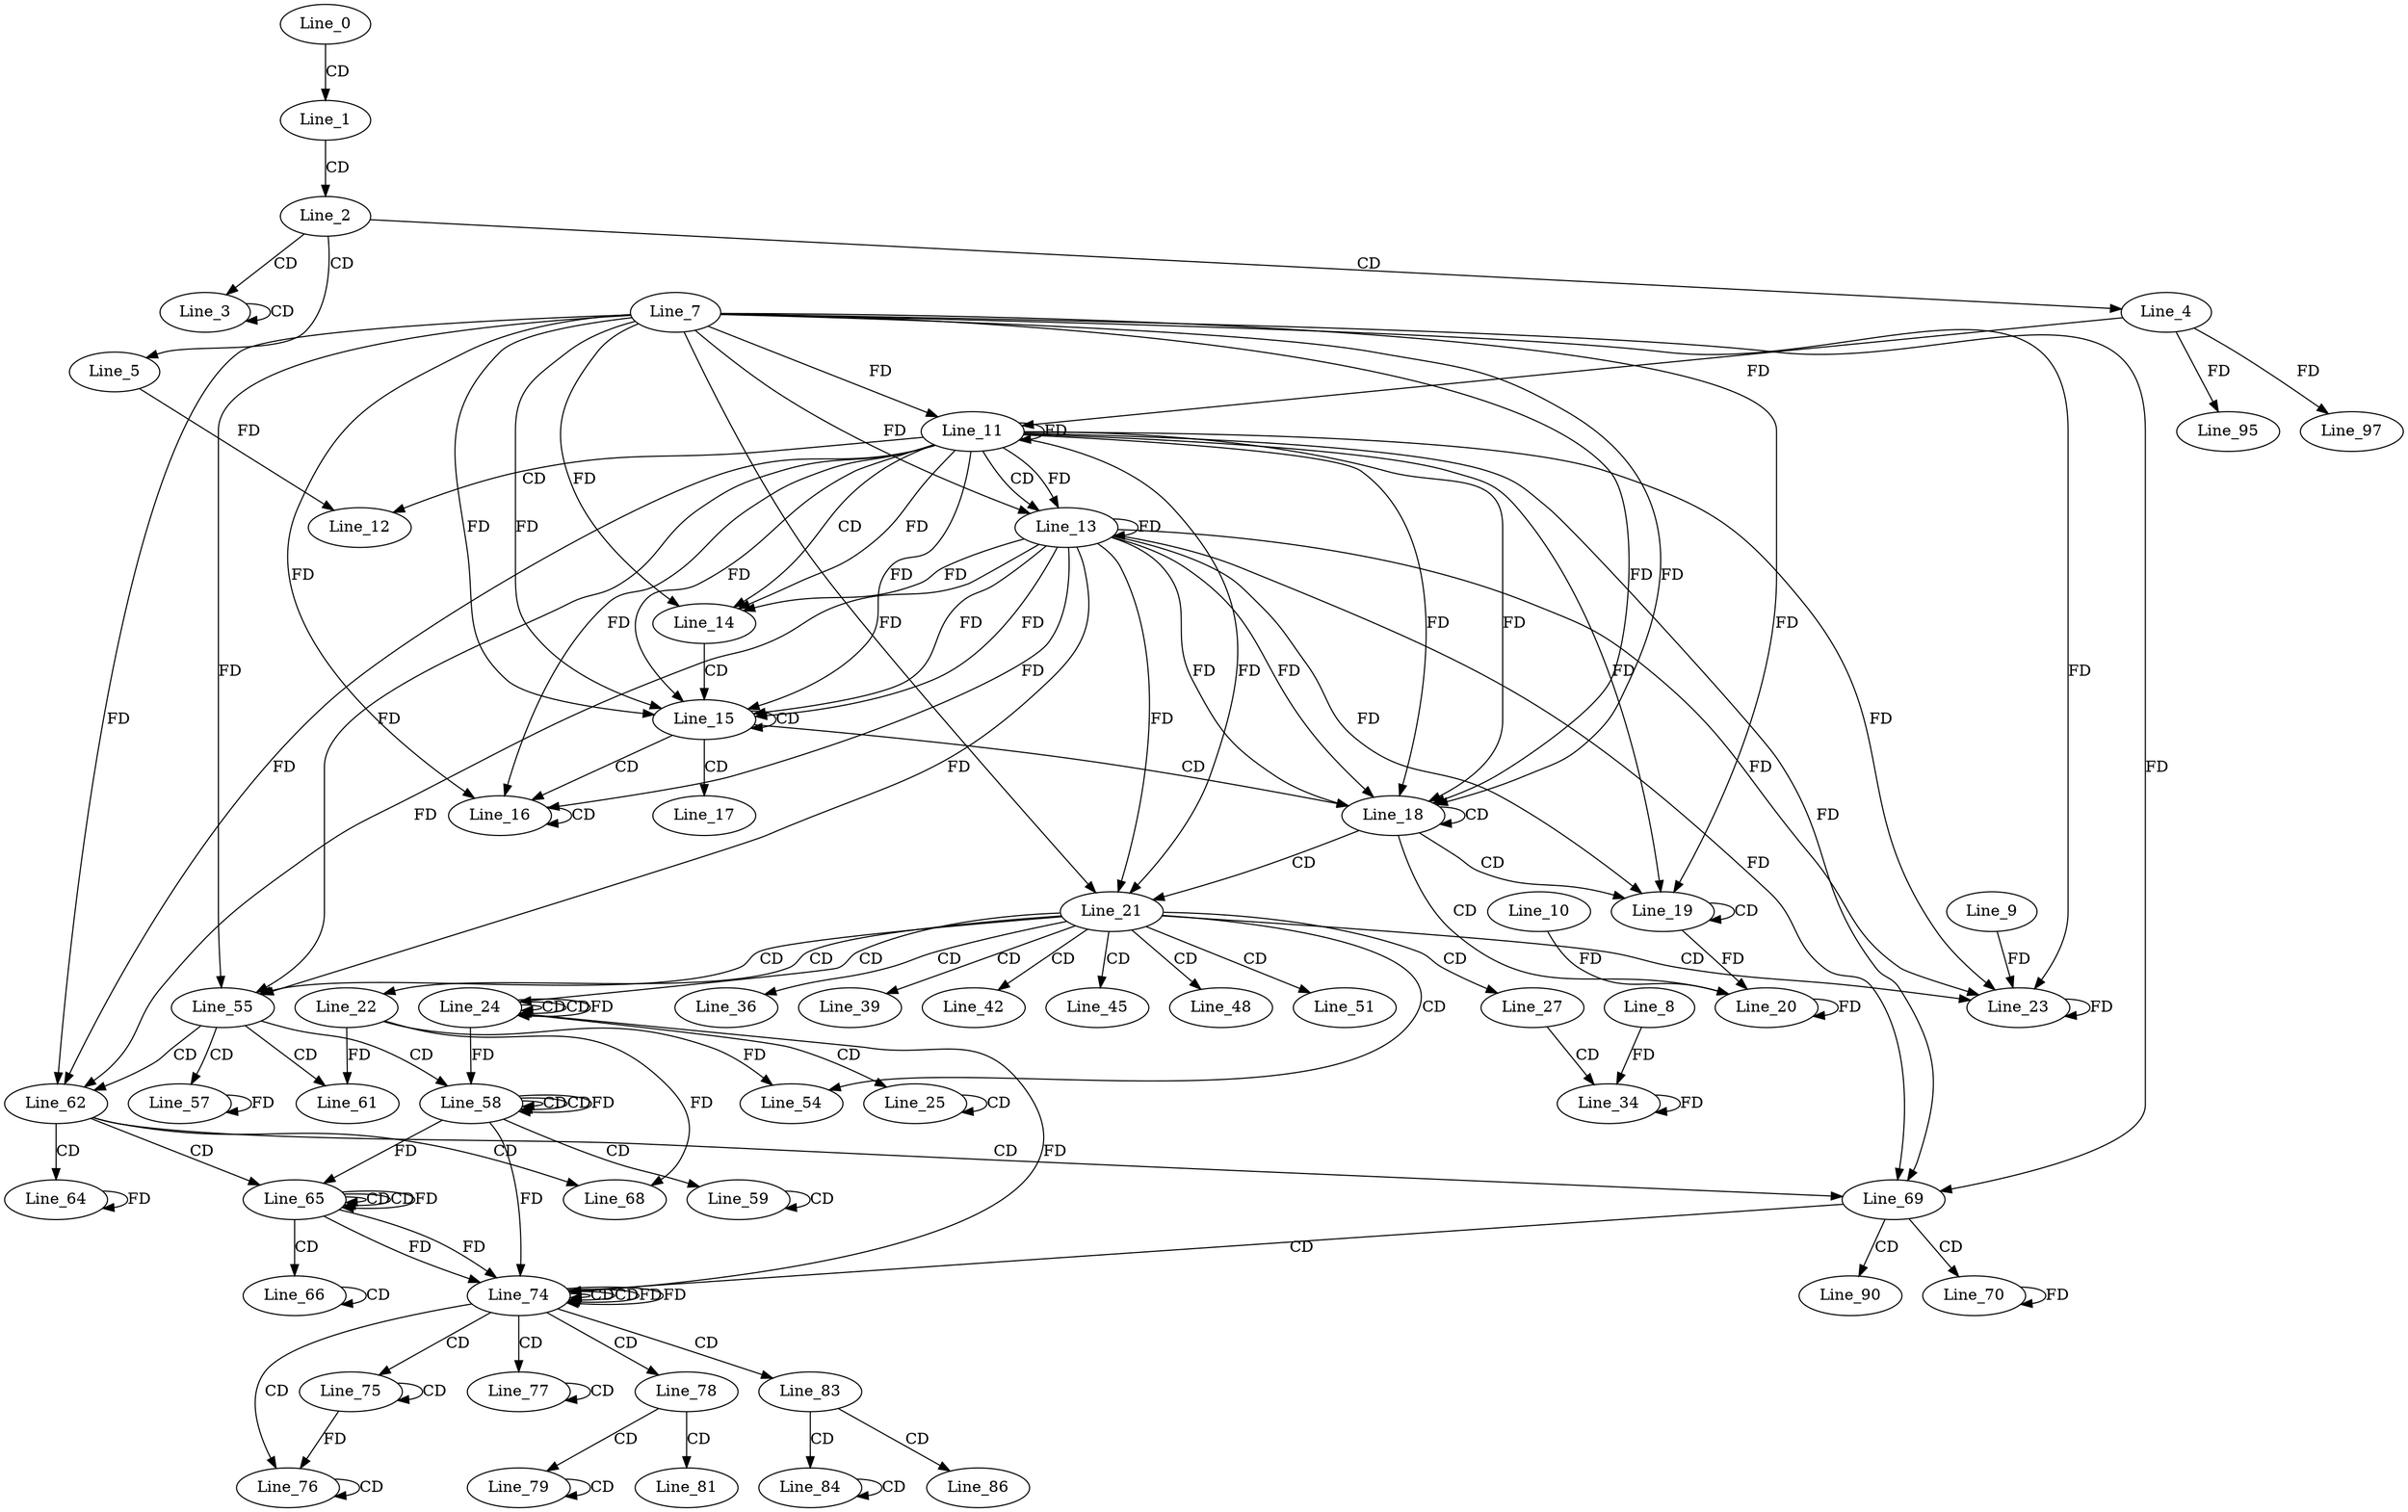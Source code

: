 digraph G {
  Line_0;
  Line_1;
  Line_2;
  Line_3;
  Line_3;
  Line_4;
  Line_5;
  Line_11;
  Line_7;
  Line_11;
  Line_11;
  Line_12;
  Line_13;
  Line_13;
  Line_14;
  Line_14;
  Line_15;
  Line_15;
  Line_16;
  Line_16;
  Line_16;
  Line_17;
  Line_18;
  Line_18;
  Line_19;
  Line_19;
  Line_19;
  Line_20;
  Line_10;
  Line_20;
  Line_21;
  Line_21;
  Line_21;
  Line_22;
  Line_23;
  Line_9;
  Line_23;
  Line_24;
  Line_24;
  Line_24;
  Line_25;
  Line_25;
  Line_27;
  Line_34;
  Line_8;
  Line_36;
  Line_39;
  Line_42;
  Line_45;
  Line_48;
  Line_51;
  Line_54;
  Line_55;
  Line_55;
  Line_55;
  Line_57;
  Line_57;
  Line_58;
  Line_58;
  Line_58;
  Line_59;
  Line_59;
  Line_61;
  Line_62;
  Line_62;
  Line_62;
  Line_64;
  Line_64;
  Line_65;
  Line_65;
  Line_65;
  Line_66;
  Line_66;
  Line_68;
  Line_69;
  Line_69;
  Line_69;
  Line_70;
  Line_70;
  Line_74;
  Line_74;
  Line_74;
  Line_75;
  Line_75;
  Line_76;
  Line_76;
  Line_77;
  Line_77;
  Line_78;
  Line_79;
  Line_79;
  Line_81;
  Line_83;
  Line_84;
  Line_84;
  Line_86;
  Line_90;
  Line_95;
  Line_97;
  Line_0 -> Line_1 [ label="CD" ];
  Line_1 -> Line_2 [ label="CD" ];
  Line_2 -> Line_3 [ label="CD" ];
  Line_3 -> Line_3 [ label="CD" ];
  Line_2 -> Line_4 [ label="CD" ];
  Line_2 -> Line_5 [ label="CD" ];
  Line_11 -> Line_11 [ label="FD" ];
  Line_7 -> Line_11 [ label="FD" ];
  Line_4 -> Line_11 [ label="FD" ];
  Line_11 -> Line_12 [ label="CD" ];
  Line_5 -> Line_12 [ label="FD" ];
  Line_11 -> Line_13 [ label="CD" ];
  Line_11 -> Line_13 [ label="FD" ];
  Line_13 -> Line_13 [ label="FD" ];
  Line_7 -> Line_13 [ label="FD" ];
  Line_11 -> Line_14 [ label="CD" ];
  Line_11 -> Line_14 [ label="FD" ];
  Line_13 -> Line_14 [ label="FD" ];
  Line_7 -> Line_14 [ label="FD" ];
  Line_14 -> Line_15 [ label="CD" ];
  Line_11 -> Line_15 [ label="FD" ];
  Line_13 -> Line_15 [ label="FD" ];
  Line_7 -> Line_15 [ label="FD" ];
  Line_15 -> Line_15 [ label="CD" ];
  Line_11 -> Line_15 [ label="FD" ];
  Line_13 -> Line_15 [ label="FD" ];
  Line_7 -> Line_15 [ label="FD" ];
  Line_15 -> Line_16 [ label="CD" ];
  Line_16 -> Line_16 [ label="CD" ];
  Line_11 -> Line_16 [ label="FD" ];
  Line_13 -> Line_16 [ label="FD" ];
  Line_7 -> Line_16 [ label="FD" ];
  Line_15 -> Line_17 [ label="CD" ];
  Line_15 -> Line_18 [ label="CD" ];
  Line_11 -> Line_18 [ label="FD" ];
  Line_13 -> Line_18 [ label="FD" ];
  Line_7 -> Line_18 [ label="FD" ];
  Line_18 -> Line_18 [ label="CD" ];
  Line_11 -> Line_18 [ label="FD" ];
  Line_13 -> Line_18 [ label="FD" ];
  Line_7 -> Line_18 [ label="FD" ];
  Line_18 -> Line_19 [ label="CD" ];
  Line_19 -> Line_19 [ label="CD" ];
  Line_11 -> Line_19 [ label="FD" ];
  Line_13 -> Line_19 [ label="FD" ];
  Line_7 -> Line_19 [ label="FD" ];
  Line_18 -> Line_20 [ label="CD" ];
  Line_20 -> Line_20 [ label="FD" ];
  Line_10 -> Line_20 [ label="FD" ];
  Line_19 -> Line_20 [ label="FD" ];
  Line_18 -> Line_21 [ label="CD" ];
  Line_11 -> Line_21 [ label="FD" ];
  Line_13 -> Line_21 [ label="FD" ];
  Line_7 -> Line_21 [ label="FD" ];
  Line_21 -> Line_22 [ label="CD" ];
  Line_21 -> Line_23 [ label="CD" ];
  Line_23 -> Line_23 [ label="FD" ];
  Line_9 -> Line_23 [ label="FD" ];
  Line_11 -> Line_23 [ label="FD" ];
  Line_13 -> Line_23 [ label="FD" ];
  Line_7 -> Line_23 [ label="FD" ];
  Line_21 -> Line_24 [ label="CD" ];
  Line_24 -> Line_24 [ label="CD" ];
  Line_24 -> Line_24 [ label="CD" ];
  Line_24 -> Line_24 [ label="FD" ];
  Line_24 -> Line_25 [ label="CD" ];
  Line_25 -> Line_25 [ label="CD" ];
  Line_21 -> Line_27 [ label="CD" ];
  Line_27 -> Line_34 [ label="CD" ];
  Line_34 -> Line_34 [ label="FD" ];
  Line_8 -> Line_34 [ label="FD" ];
  Line_21 -> Line_36 [ label="CD" ];
  Line_21 -> Line_39 [ label="CD" ];
  Line_21 -> Line_42 [ label="CD" ];
  Line_21 -> Line_45 [ label="CD" ];
  Line_21 -> Line_48 [ label="CD" ];
  Line_21 -> Line_51 [ label="CD" ];
  Line_21 -> Line_54 [ label="CD" ];
  Line_22 -> Line_54 [ label="FD" ];
  Line_21 -> Line_55 [ label="CD" ];
  Line_11 -> Line_55 [ label="FD" ];
  Line_13 -> Line_55 [ label="FD" ];
  Line_7 -> Line_55 [ label="FD" ];
  Line_55 -> Line_57 [ label="CD" ];
  Line_57 -> Line_57 [ label="FD" ];
  Line_55 -> Line_58 [ label="CD" ];
  Line_58 -> Line_58 [ label="CD" ];
  Line_24 -> Line_58 [ label="FD" ];
  Line_58 -> Line_58 [ label="CD" ];
  Line_58 -> Line_58 [ label="FD" ];
  Line_58 -> Line_59 [ label="CD" ];
  Line_59 -> Line_59 [ label="CD" ];
  Line_55 -> Line_61 [ label="CD" ];
  Line_22 -> Line_61 [ label="FD" ];
  Line_55 -> Line_62 [ label="CD" ];
  Line_11 -> Line_62 [ label="FD" ];
  Line_13 -> Line_62 [ label="FD" ];
  Line_7 -> Line_62 [ label="FD" ];
  Line_62 -> Line_64 [ label="CD" ];
  Line_64 -> Line_64 [ label="FD" ];
  Line_62 -> Line_65 [ label="CD" ];
  Line_65 -> Line_65 [ label="CD" ];
  Line_58 -> Line_65 [ label="FD" ];
  Line_65 -> Line_65 [ label="CD" ];
  Line_65 -> Line_65 [ label="FD" ];
  Line_65 -> Line_66 [ label="CD" ];
  Line_66 -> Line_66 [ label="CD" ];
  Line_62 -> Line_68 [ label="CD" ];
  Line_22 -> Line_68 [ label="FD" ];
  Line_62 -> Line_69 [ label="CD" ];
  Line_11 -> Line_69 [ label="FD" ];
  Line_13 -> Line_69 [ label="FD" ];
  Line_7 -> Line_69 [ label="FD" ];
  Line_69 -> Line_70 [ label="CD" ];
  Line_70 -> Line_70 [ label="FD" ];
  Line_69 -> Line_74 [ label="CD" ];
  Line_74 -> Line_74 [ label="CD" ];
  Line_65 -> Line_74 [ label="FD" ];
  Line_74 -> Line_74 [ label="CD" ];
  Line_74 -> Line_74 [ label="FD" ];
  Line_65 -> Line_74 [ label="FD" ];
  Line_58 -> Line_74 [ label="FD" ];
  Line_24 -> Line_74 [ label="FD" ];
  Line_74 -> Line_75 [ label="CD" ];
  Line_75 -> Line_75 [ label="CD" ];
  Line_74 -> Line_76 [ label="CD" ];
  Line_76 -> Line_76 [ label="CD" ];
  Line_75 -> Line_76 [ label="FD" ];
  Line_74 -> Line_77 [ label="CD" ];
  Line_77 -> Line_77 [ label="CD" ];
  Line_74 -> Line_78 [ label="CD" ];
  Line_78 -> Line_79 [ label="CD" ];
  Line_79 -> Line_79 [ label="CD" ];
  Line_78 -> Line_81 [ label="CD" ];
  Line_74 -> Line_83 [ label="CD" ];
  Line_83 -> Line_84 [ label="CD" ];
  Line_84 -> Line_84 [ label="CD" ];
  Line_83 -> Line_86 [ label="CD" ];
  Line_69 -> Line_90 [ label="CD" ];
  Line_4 -> Line_95 [ label="FD" ];
  Line_4 -> Line_97 [ label="FD" ];
  Line_74 -> Line_74 [ label="FD" ];
}

